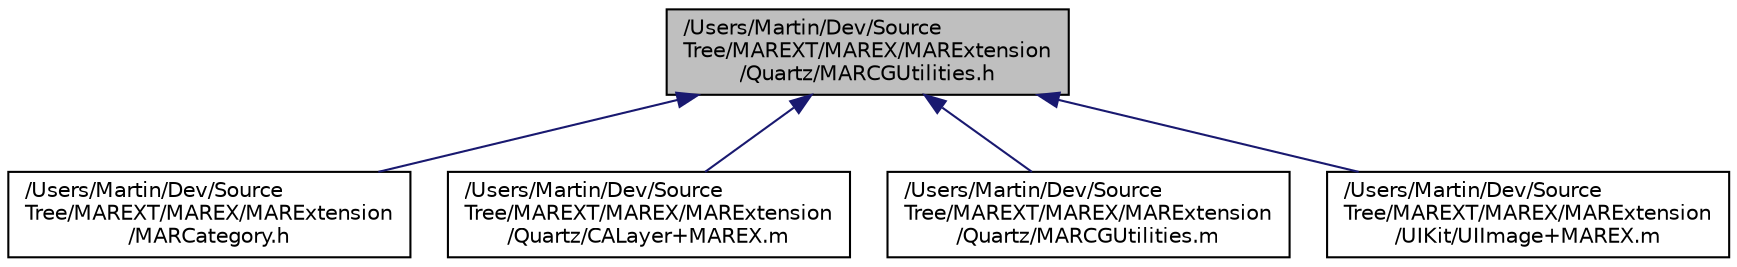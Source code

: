 digraph "/Users/Martin/Dev/SourceTree/MAREXT/MAREX/MARExtension/Quartz/MARCGUtilities.h"
{
  edge [fontname="Helvetica",fontsize="10",labelfontname="Helvetica",labelfontsize="10"];
  node [fontname="Helvetica",fontsize="10",shape=record];
  Node5 [label="/Users/Martin/Dev/Source\lTree/MAREXT/MAREX/MARExtension\l/Quartz/MARCGUtilities.h",height=0.2,width=0.4,color="black", fillcolor="grey75", style="filled", fontcolor="black"];
  Node5 -> Node6 [dir="back",color="midnightblue",fontsize="10",style="solid",fontname="Helvetica"];
  Node6 [label="/Users/Martin/Dev/Source\lTree/MAREXT/MAREX/MARExtension\l/MARCategory.h",height=0.2,width=0.4,color="black", fillcolor="white", style="filled",URL="$_m_a_r_category_8h.html"];
  Node5 -> Node7 [dir="back",color="midnightblue",fontsize="10",style="solid",fontname="Helvetica"];
  Node7 [label="/Users/Martin/Dev/Source\lTree/MAREXT/MAREX/MARExtension\l/Quartz/CALayer+MAREX.m",height=0.2,width=0.4,color="black", fillcolor="white", style="filled",URL="$_c_a_layer_09_m_a_r_e_x_8m.html"];
  Node5 -> Node8 [dir="back",color="midnightblue",fontsize="10",style="solid",fontname="Helvetica"];
  Node8 [label="/Users/Martin/Dev/Source\lTree/MAREXT/MAREX/MARExtension\l/Quartz/MARCGUtilities.m",height=0.2,width=0.4,color="black", fillcolor="white", style="filled",URL="$_m_a_r_c_g_utilities_8m.html"];
  Node5 -> Node9 [dir="back",color="midnightblue",fontsize="10",style="solid",fontname="Helvetica"];
  Node9 [label="/Users/Martin/Dev/Source\lTree/MAREXT/MAREX/MARExtension\l/UIKit/UIImage+MAREX.m",height=0.2,width=0.4,color="black", fillcolor="white", style="filled",URL="$_u_i_image_09_m_a_r_e_x_8m.html"];
}
